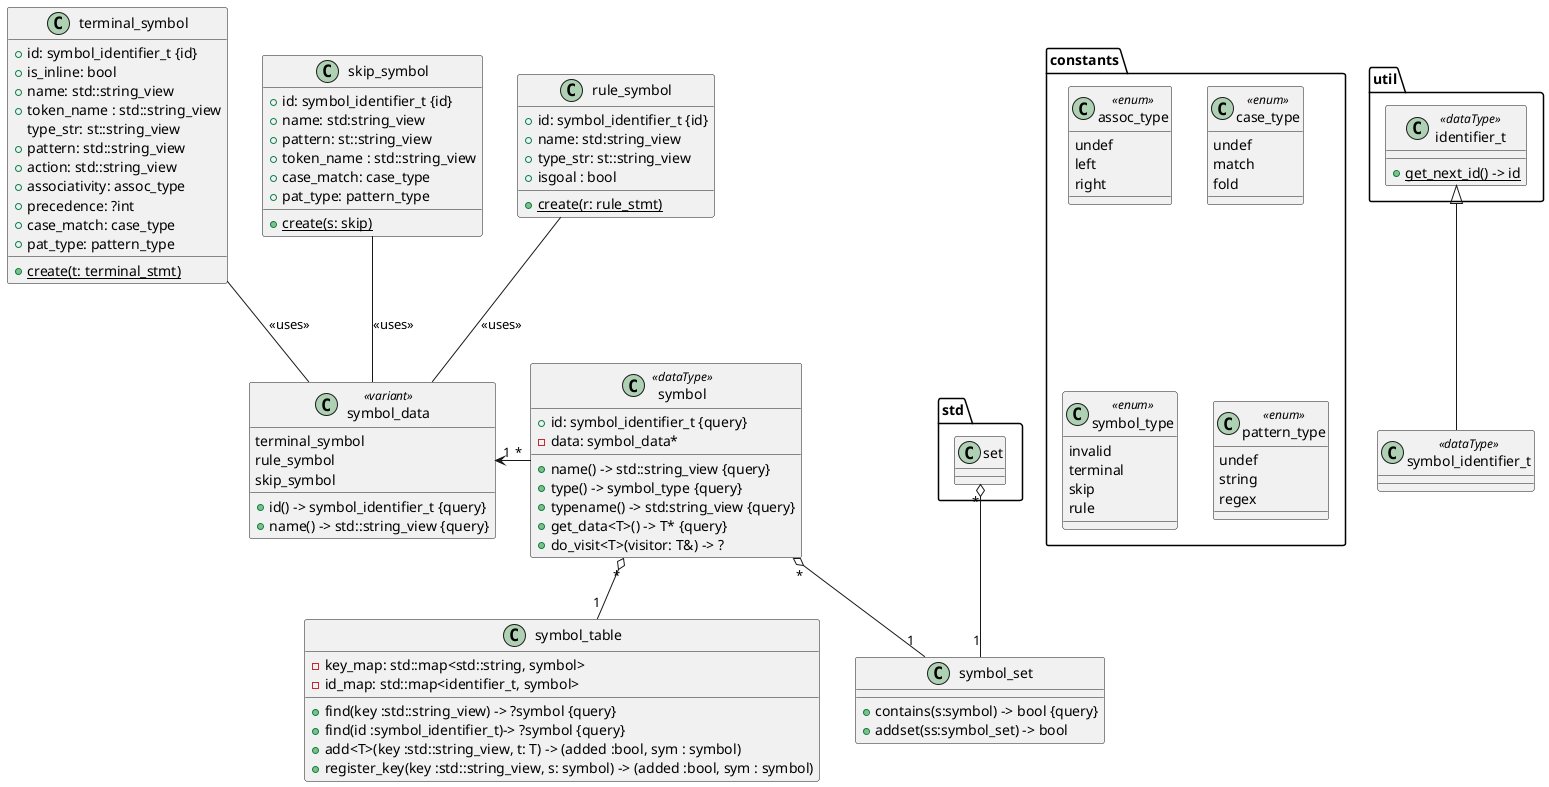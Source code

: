 @startuml

set namespaceSeparator ::

class util::identifier_t <<dataType>> {
    + {static} get_next_id() -> id
}

class symbol_identifier_t <<dataType>>

class constants::assoc_type <<enum>> {
    undef
    left
    right
}

class constants::case_type <<enum>> {
    undef
    match
    fold
}

class constants::symbol_type <<enum>> {
    invalid
    terminal
    skip
    rule
}

class constants::pattern_type <<enum>> {
    undef
    string
    regex
}

class terminal_symbol {
    +id: symbol_identifier_t {id}
    +is_inline: bool
    +name: std::string_view
    +token_name : std::string_view
    type_str: st::string_view
    +pattern: std::string_view
    +action: std::string_view
    +associativity: assoc_type
    +precedence: ?int
    +case_match: case_type
    +pat_type: pattern_type
    +{static} create(t: terminal_stmt)
}

class skip_symbol {
    +id: symbol_identifier_t {id}
    +name: std:string_view
    +pattern: st::string_view
    +token_name : std::string_view
    +case_match: case_type
    +pat_type: pattern_type
    +{static} create(s: skip)
}

class rule_symbol {
    +id: symbol_identifier_t {id}
    +name: std:string_view
    +type_str: st::string_view
    +isgoal : bool

    +{static} create(r: rule_stmt)
}

class symbol_data <<variant>> {
    terminal_symbol
    rule_symbol
    skip_symbol
    +id() -> symbol_identifier_t {query}
    +name() -> std::string_view {query}
}

terminal_symbol -- symbol_data : <<uses>>
rule_symbol -- symbol_data : <<uses>>
skip_symbol -- symbol_data : <<uses>>

class symbol <<dataType>> {
    +id: symbol_identifier_t {query}
    -data: symbol_data*
    +name() -> std::string_view {query}
    +type() -> symbol_type {query}
    +typename() -> std:string_view {query}
    +get_data<T>() -> T* {query}
    +do_visit<T>(visitor: T&) -> ?
}

class symbol_table {
    -key_map: std::map<std::string, symbol>
    -id_map: std::map<identifier_t, symbol>
    +find(key :std::string_view) -> ?symbol {query}
    +find(id :symbol_identifier_t)-> ?symbol {query}
    +add<T>(key :std::string_view, t: T) -> (added :bool, sym : symbol)
    +register_key(key :std::string_view, s: symbol) -> (added :bool, sym : symbol)
}



class symbol_set {
    +contains(s:symbol) -> bool {query}
    +addset(ss:symbol_set) -> bool
}

symbol_data "1" <- "*" symbol
symbol "*" o-- "1" symbol_set
std::set "*" o-- "1" symbol_set
symbol "*" o-- "1" symbol_table

util::identifier_t <|-- symbol_identifier_t

@enduml

